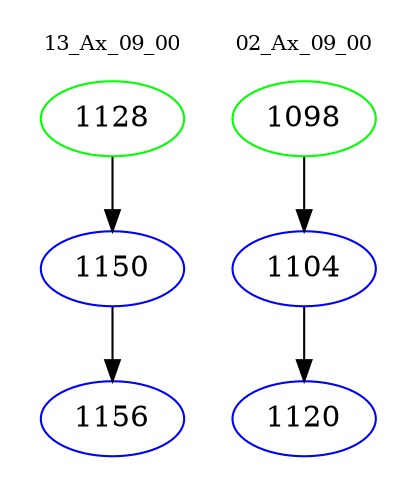digraph{
subgraph cluster_0 {
color = white
label = "13_Ax_09_00";
fontsize=10;
T0_1128 [label="1128", color="green"]
T0_1128 -> T0_1150 [color="black"]
T0_1150 [label="1150", color="blue"]
T0_1150 -> T0_1156 [color="black"]
T0_1156 [label="1156", color="blue"]
}
subgraph cluster_1 {
color = white
label = "02_Ax_09_00";
fontsize=10;
T1_1098 [label="1098", color="green"]
T1_1098 -> T1_1104 [color="black"]
T1_1104 [label="1104", color="blue"]
T1_1104 -> T1_1120 [color="black"]
T1_1120 [label="1120", color="blue"]
}
}
